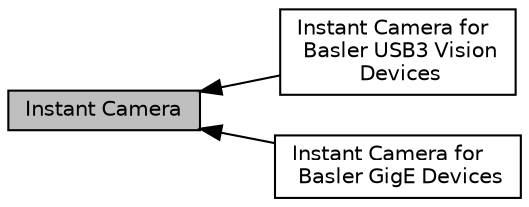 digraph "Instant Camera"
{
  edge [fontname="Helvetica",fontsize="10",labelfontname="Helvetica",labelfontsize="10"];
  node [fontname="Helvetica",fontsize="10",shape=record];
  rankdir=LR;
  Node2 [label="Instant Camera for\l Basler USB3 Vision\l Devices",height=0.2,width=0.4,color="black", fillcolor="white", style="filled",URL="$group___pylon___instant_camera_api_usb.html"];
  Node1 [label="Instant Camera for\l Basler GigE Devices",height=0.2,width=0.4,color="black", fillcolor="white", style="filled",URL="$group___pylon___instant_camera_api_gig_e.html"];
  Node0 [label="Instant Camera",height=0.2,width=0.4,color="black", fillcolor="grey75", style="filled", fontcolor="black"];
  Node0->Node1 [shape=plaintext, dir="back", style="solid"];
  Node0->Node2 [shape=plaintext, dir="back", style="solid"];
}
